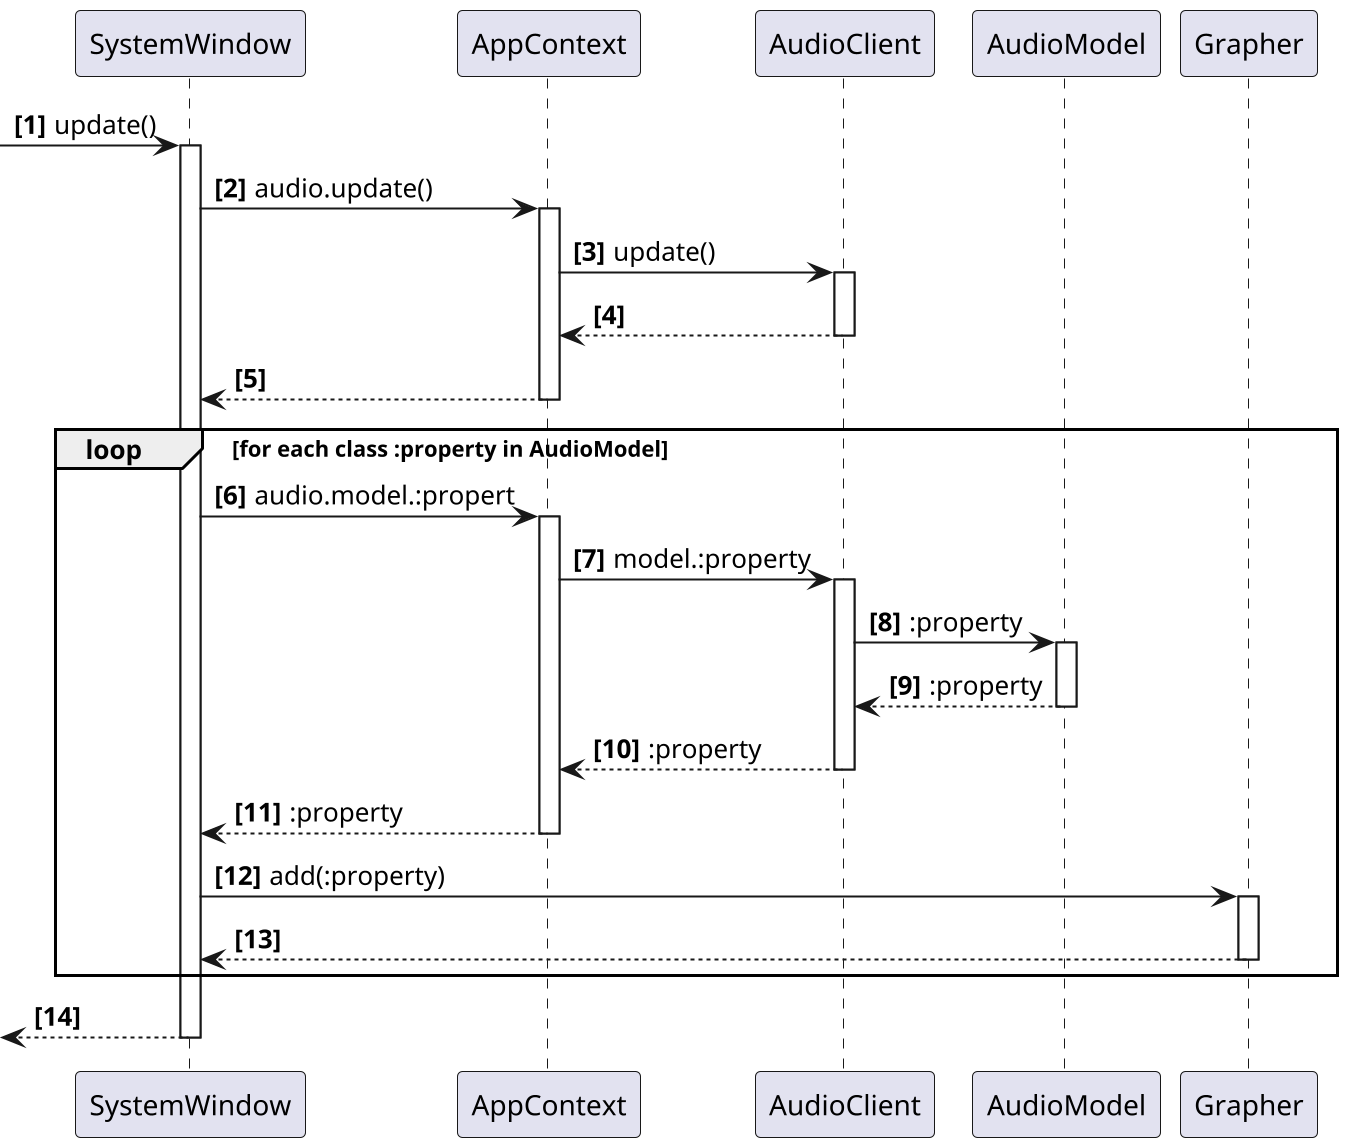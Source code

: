@startuml SystemWindow
scale 2
autonumber "<b>[0]"

participant SystemWindow

participant AppContext
participant AudioClient
participant AudioModel
participant Grapher


[-> SystemWindow : update()
activate SystemWindow

SystemWindow -> AppContext : audio.update()
activate AppContext
AppContext -> AudioClient : update()
activate AudioClient
AppContext <-- AudioClient
deactivate AudioClient
SystemWindow <-- AppContext
deactivate AppContext

loop for each class :property in AudioModel
    SystemWindow -> AppContext : audio.model.:propert
    activate AppContext
    AppContext -> AudioClient : model.:property
    activate AudioClient
    AudioClient -> AudioModel : :property
    activate AudioModel
    AudioClient <-- AudioModel : :property
    deactivate AudioModel
    AppContext <-- AudioClient : :property
    deactivate AudioClient
    SystemWindow <-- AppContext : :property
    deactivate AppContext
    
    SystemWindow -> Grapher : add(:property)
    activate Grapher
    SystemWindow <-- Grapher
    deactivate Grapher
end

[<-- SystemWindow
deactivate SystemWindow

@enduml
